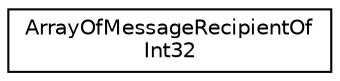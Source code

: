 digraph "Graphical Class Hierarchy"
{
  edge [fontname="Helvetica",fontsize="10",labelfontname="Helvetica",labelfontsize="10"];
  node [fontname="Helvetica",fontsize="10",shape=record];
  rankdir="LR";
  Node1 [label="ArrayOfMessageRecipientOf\lInt32",height=0.2,width=0.4,color="black", fillcolor="white", style="filled",URL="$class_array_of_message_recipient_of_int32.html"];
}
